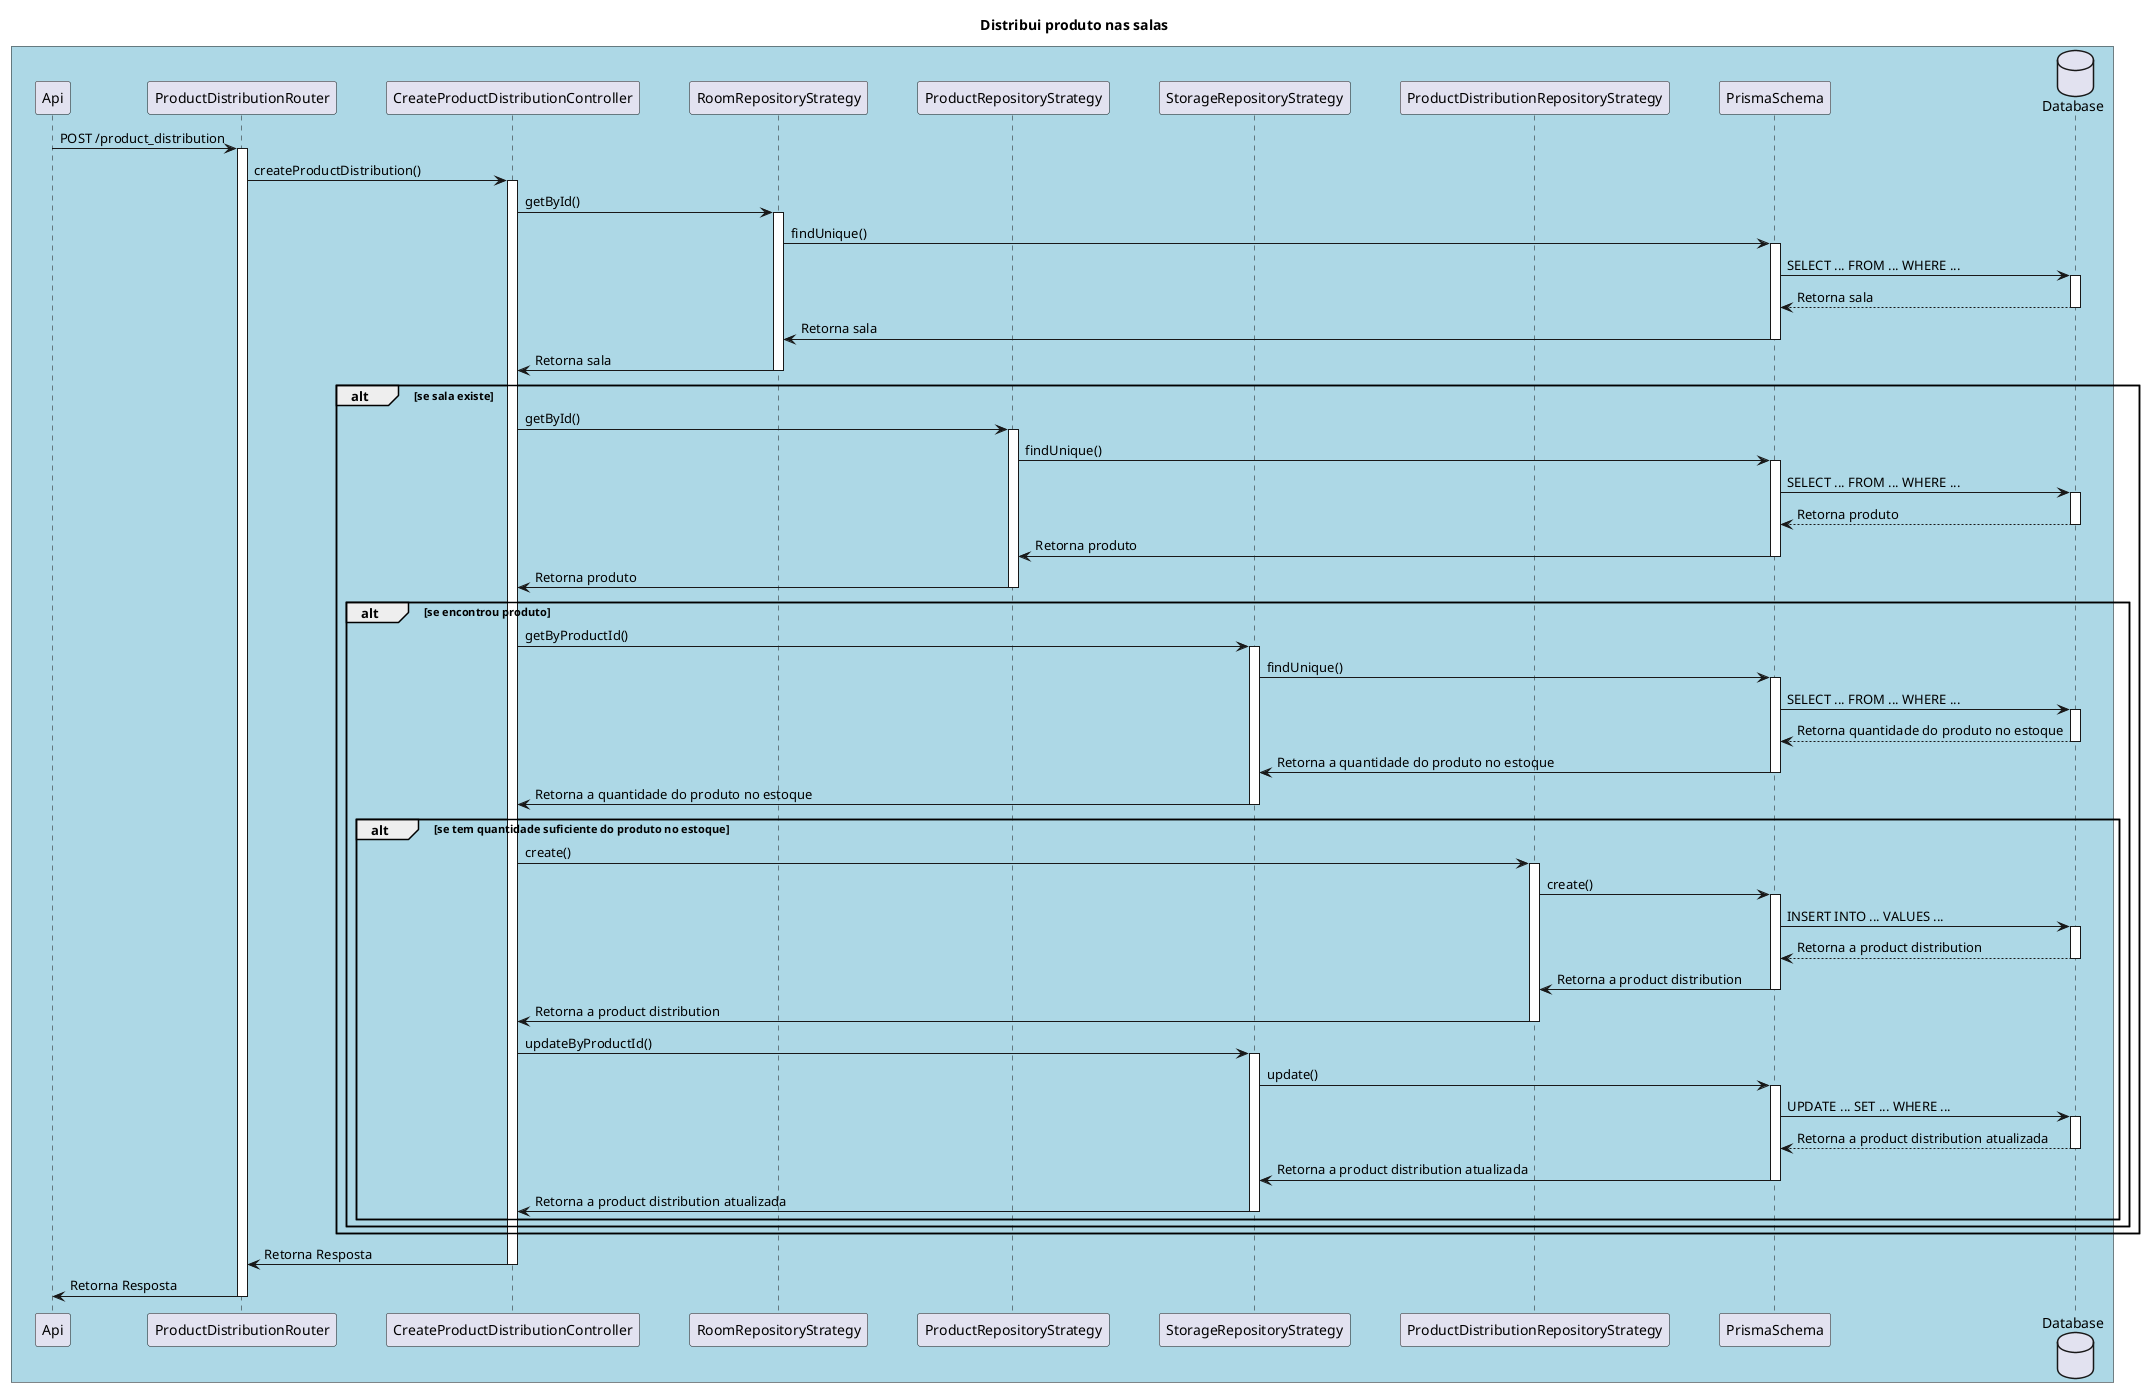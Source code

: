 @startuml
skinparam participantPadding 20
skinparam boxPadding 10

title "Distribui produto nas salas" 

box #LightBlue
participant "Api" as A
participant "ProductDistributionRouter" as R
participant "CreateProductDistributionController" as C
participant "RoomRepositoryStrategy" as RRP
participant "ProductRepositoryStrategy" as PRP
participant "StorageRepositoryStrategy" as SRP
participant "ProductDistributionRepositoryStrategy" as PDRP
participant "PrismaSchema" as PS
database "Database" as DB

A -> R: POST /product_distribution
activate R
R -> C: createProductDistribution()
activate C

C -> RRP: getById()
activate RRP
RRP -> PS: findUnique()
activate PS
PS -> DB: SELECT ... FROM ... WHERE ...
activate DB
DB --> PS: Retorna sala
deactivate DB
PS -> RRP: Retorna sala
deactivate PS
RRP -> C: Retorna sala
deactivate RRP

alt se sala existe
    C -> PRP: getById()
    activate PRP
    PRP -> PS: findUnique()
    activate PS
    PS -> DB: SELECT ... FROM ... WHERE ...
    activate DB
    DB --> PS: Retorna produto
    deactivate DB
    PS -> PRP: Retorna produto
    deactivate PS
    PRP -> C: Retorna produto
    deactivate PRP

    alt se encontrou produto
        C -> SRP: getByProductId()
        activate SRP
        SRP -> PS: findUnique()
        activate PS
        PS -> DB: SELECT ... FROM ... WHERE ...
        activate DB
        DB --> PS: Retorna quantidade do produto no estoque
        deactivate DB
        PS -> SRP: Retorna a quantidade do produto no estoque
        deactivate PS
        SRP -> C: Retorna a quantidade do produto no estoque
        deactivate SRP

        alt se tem quantidade suficiente do produto no estoque
          C -> PDRP: create()
          activate PDRP
          PDRP -> PS: create()
          activate PS
          PS -> DB: INSERT INTO ... VALUES ...
          activate DB
          DB --> PS: Retorna a product distribution
          deactivate DB
          PS -> PDRP: Retorna a product distribution
          deactivate PS
          PDRP -> C: Retorna a product distribution
          deactivate PDRP

          C -> SRP: updateByProductId()
          activate SRP
          SRP -> PS: update()
          activate PS
          PS -> DB: UPDATE ... SET ... WHERE ...
          activate DB
          DB --> PS: Retorna a product distribution atualizada
          deactivate DB
          PS -> SRP: Retorna a product distribution atualizada
          deactivate PS
          SRP -> C: Retorna a product distribution atualizada
          deactivate SRP
      end
    end
end

C -> R: Retorna Resposta
deactivate C
R -> A: Retorna Resposta
deactivate R

@enduml
